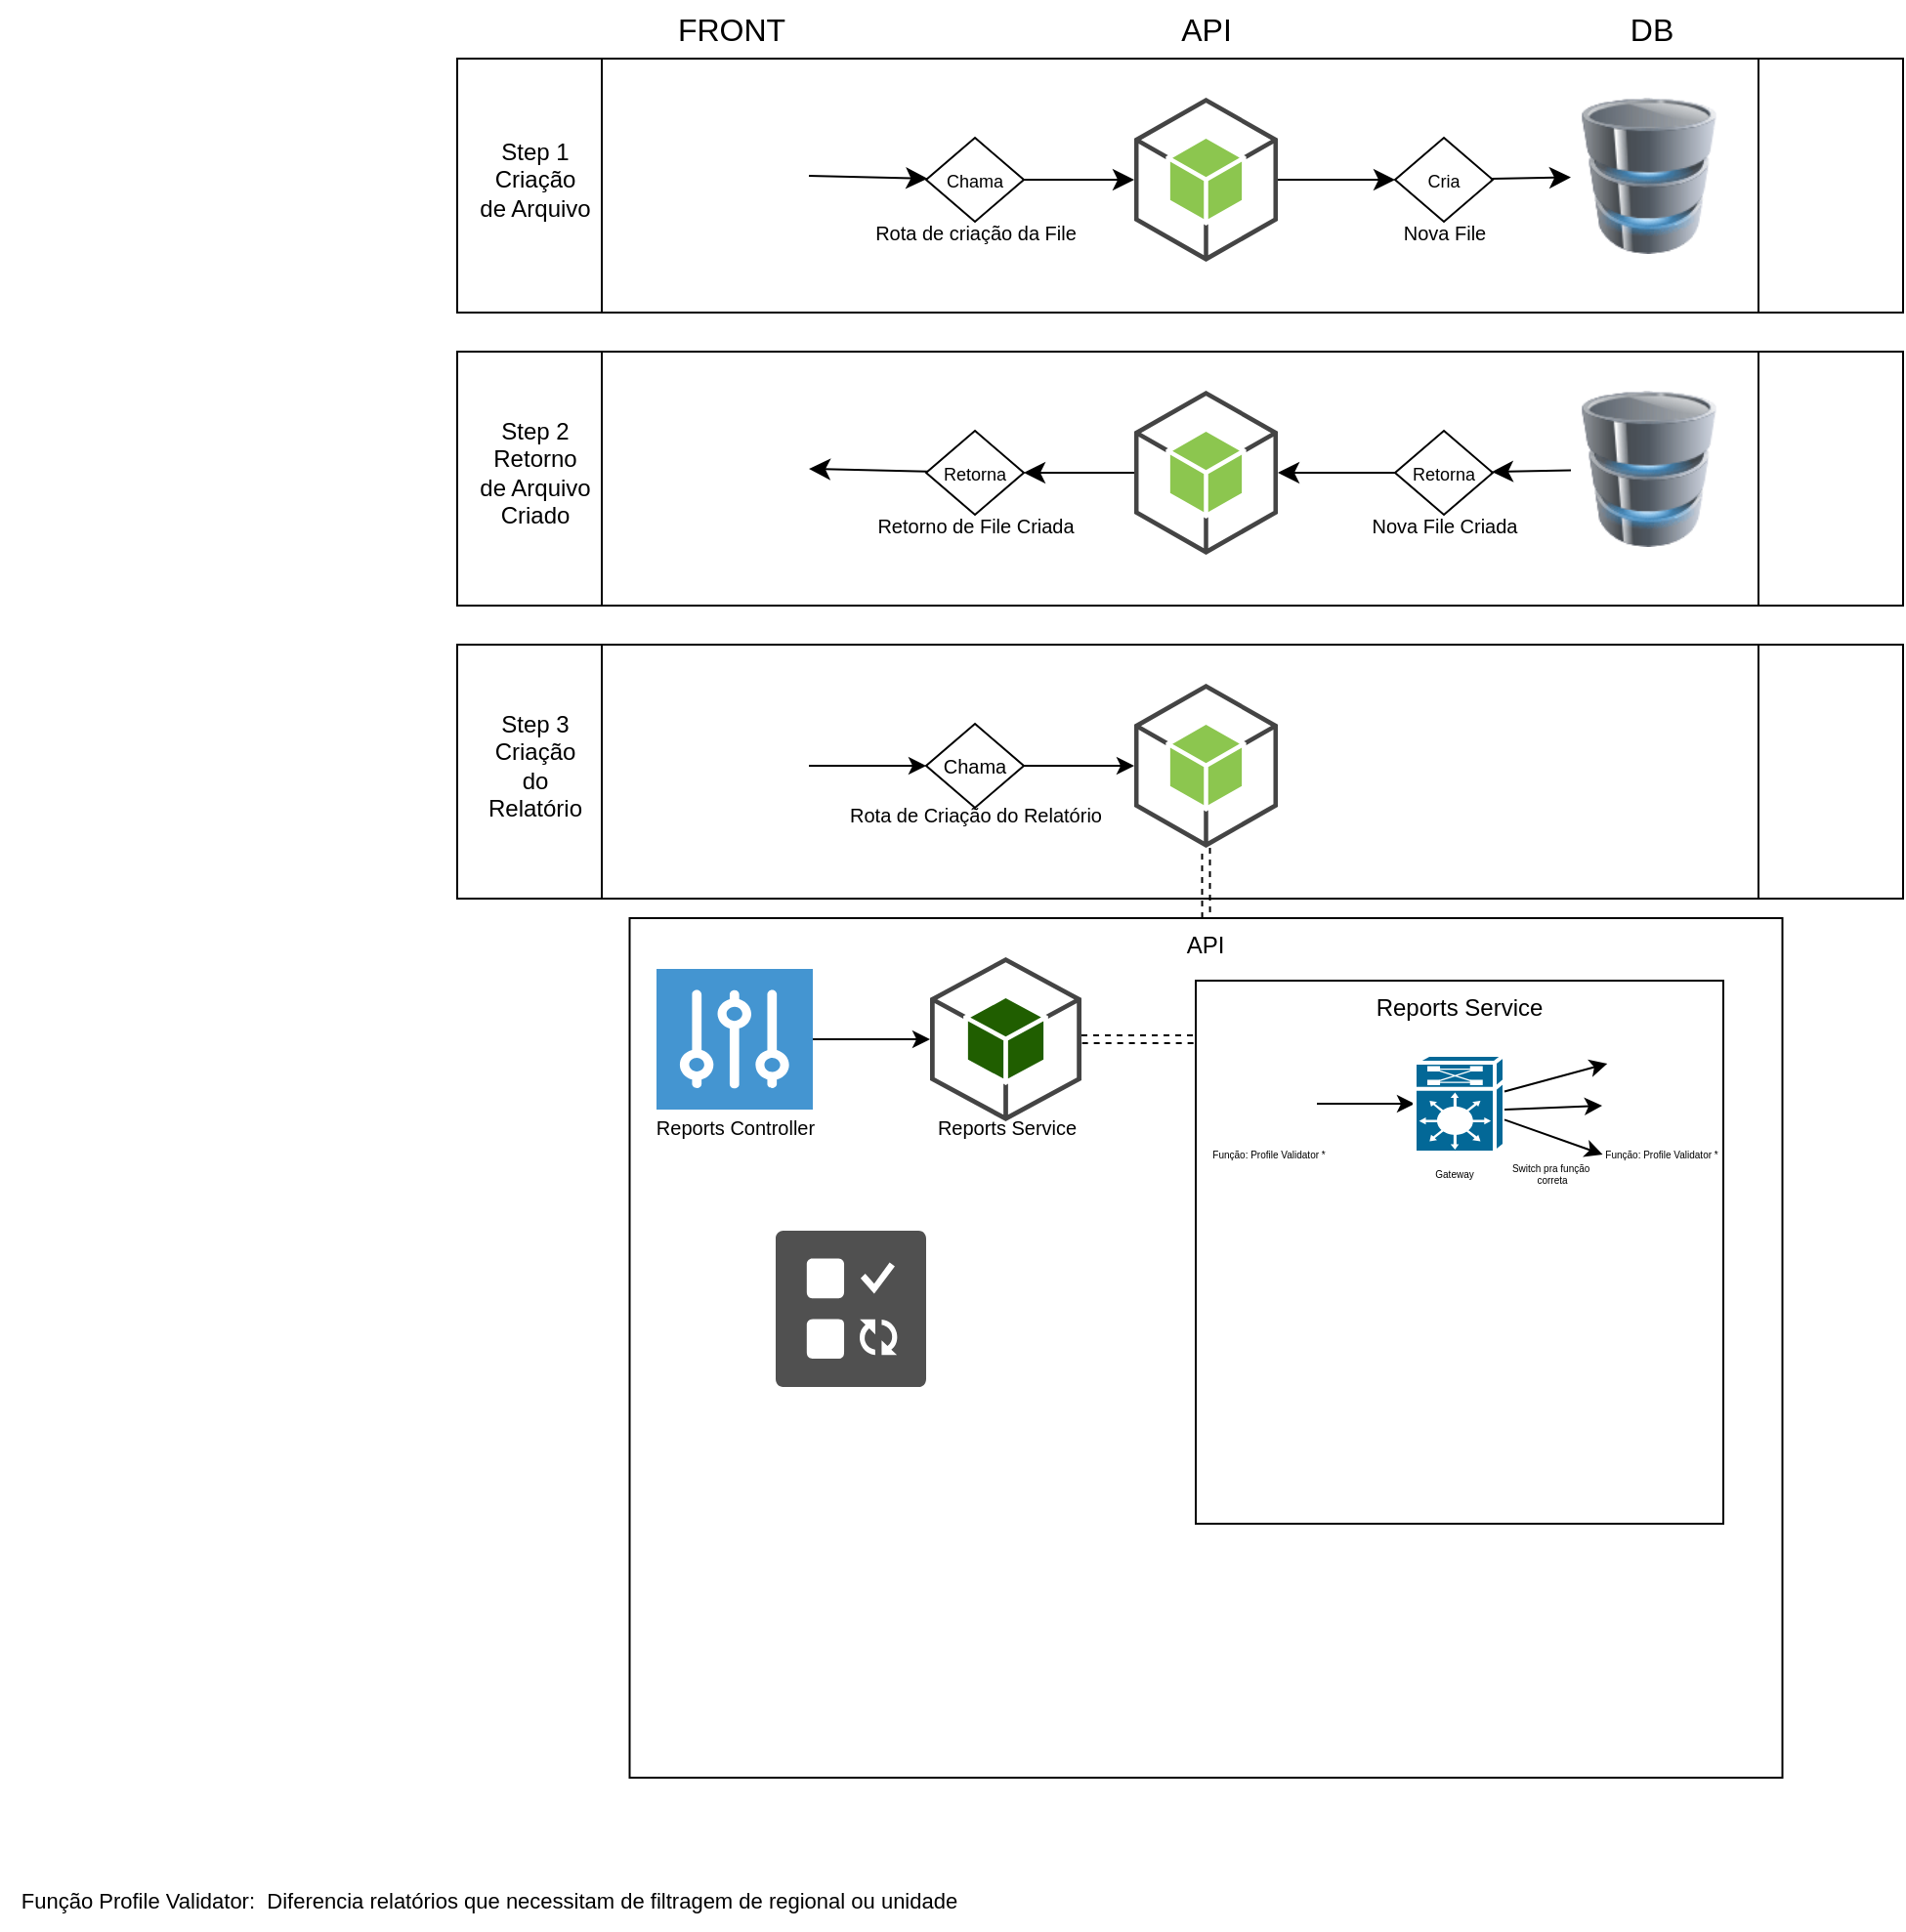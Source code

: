 <mxfile version="26.0.9">
  <diagram name="Página-1" id="n4OFaeBnygVxMkQYUXV0">
    <mxGraphModel dx="1988" dy="693" grid="1" gridSize="10" guides="1" tooltips="1" connect="1" arrows="1" fold="1" page="1" pageScale="1" pageWidth="827" pageHeight="1169" math="0" shadow="0">
      <root>
        <mxCell id="0" />
        <mxCell id="1" parent="0" />
        <mxCell id="Qy-dIYsuxtAFqcVRUnPR-9" value="API" style="whiteSpace=wrap;html=1;verticalAlign=top;dashed=0;" vertex="1" parent="1">
          <mxGeometry x="112.25" y="530" width="590" height="440" as="geometry" />
        </mxCell>
        <mxCell id="D8em1-1iNaTo4UQDTakm-21" value="" style="shape=process;whiteSpace=wrap;html=1;backgroundOutline=1;verticalAlign=top;" parent="1" vertex="1">
          <mxGeometry x="24" y="90" width="740" height="130" as="geometry" />
        </mxCell>
        <mxCell id="Qy-dIYsuxtAFqcVRUnPR-13" value="" style="edgeStyle=orthogonalEdgeStyle;rounded=0;orthogonalLoop=1;jettySize=auto;html=1;" edge="1" parent="1" source="B4rKv_sbWv2PB6B9xnxA-3" target="Qy-dIYsuxtAFqcVRUnPR-12">
          <mxGeometry relative="1" as="geometry" />
        </mxCell>
        <mxCell id="B4rKv_sbWv2PB6B9xnxA-3" value="" style="pointerEvents=1;shadow=0;dashed=0;html=1;strokeColor=none;fillColor=#4495D1;labelPosition=center;verticalLabelPosition=bottom;verticalAlign=top;align=center;outlineConnect=0;shape=mxgraph.veeam.controller;" parent="1" vertex="1">
          <mxGeometry x="126" y="556" width="80" height="72" as="geometry" />
        </mxCell>
        <mxCell id="B4rKv_sbWv2PB6B9xnxA-4" value="" style="image;html=1;image=img/lib/clip_art/computers/Database_128x128.png" parent="1" vertex="1">
          <mxGeometry x="594" y="110" width="80" height="80" as="geometry" />
        </mxCell>
        <mxCell id="B4rKv_sbWv2PB6B9xnxA-5" value="" style="shape=image;html=1;verticalAlign=top;verticalLabelPosition=bottom;labelBackgroundColor=#ffffff;imageAspect=0;aspect=fixed;image=https://cdn2.iconfinder.com/data/icons/boxicons-solid-vol-1/24/bxs-archive-in-128.png" parent="1" vertex="1">
          <mxGeometry x="312" y="870" width="88" height="88" as="geometry" />
        </mxCell>
        <mxCell id="B4rKv_sbWv2PB6B9xnxA-8" value="" style="sketch=0;pointerEvents=1;shadow=0;dashed=0;html=1;strokeColor=none;labelPosition=center;verticalLabelPosition=bottom;verticalAlign=top;align=center;fillColor=#505050;shape=mxgraph.mscae.oms.jobs" parent="1" vertex="1">
          <mxGeometry x="187" y="690" width="77" height="80" as="geometry" />
        </mxCell>
        <mxCell id="D8em1-1iNaTo4UQDTakm-8" style="edgeStyle=none;curved=1;rounded=0;orthogonalLoop=1;jettySize=auto;html=1;exitX=1;exitY=0.5;exitDx=0;exitDy=0;fontSize=12;startSize=8;endSize=8;" parent="1" source="B4rKv_sbWv2PB6B9xnxA-12" target="D8em1-1iNaTo4UQDTakm-5" edge="1">
          <mxGeometry relative="1" as="geometry" />
        </mxCell>
        <mxCell id="B4rKv_sbWv2PB6B9xnxA-12" value="" style="shape=image;html=1;verticalAlign=top;verticalLabelPosition=bottom;labelBackgroundColor=#ffffff;imageAspect=0;aspect=fixed;image=https://cdn0.iconfinder.com/data/icons/long-shadow-web-icons/512/angular-symbol-128.png" parent="1" vertex="1">
          <mxGeometry x="124" y="110" width="80" height="80" as="geometry" />
        </mxCell>
        <mxCell id="D8em1-1iNaTo4UQDTakm-15" style="edgeStyle=none;curved=1;rounded=0;orthogonalLoop=1;jettySize=auto;html=1;exitX=1;exitY=0.5;exitDx=0;exitDy=0;exitPerimeter=0;entryX=0;entryY=0.5;entryDx=0;entryDy=0;fontSize=12;startSize=8;endSize=8;" parent="1" source="B4rKv_sbWv2PB6B9xnxA-13" target="D8em1-1iNaTo4UQDTakm-12" edge="1">
          <mxGeometry relative="1" as="geometry" />
        </mxCell>
        <mxCell id="B4rKv_sbWv2PB6B9xnxA-13" value="" style="outlineConnect=0;dashed=0;verticalLabelPosition=bottom;verticalAlign=top;align=center;html=1;shape=mxgraph.aws3.android;fillColor=#8CC64F;gradientColor=none;" parent="1" vertex="1">
          <mxGeometry x="370.5" y="110" width="73.5" height="84" as="geometry" />
        </mxCell>
        <mxCell id="D8em1-1iNaTo4UQDTakm-1" value="FRONT" style="text;html=1;align=center;verticalAlign=middle;resizable=0;points=[];autosize=1;strokeColor=none;fillColor=none;fontSize=16;" parent="1" vertex="1">
          <mxGeometry x="124" y="60" width="80" height="30" as="geometry" />
        </mxCell>
        <mxCell id="D8em1-1iNaTo4UQDTakm-5" value="&lt;font style=&quot;font-size: 9px;&quot;&gt;Chama&lt;/font&gt;" style="rhombus;whiteSpace=wrap;html=1;" parent="1" vertex="1">
          <mxGeometry x="264" y="130.5" width="50" height="43" as="geometry" />
        </mxCell>
        <mxCell id="D8em1-1iNaTo4UQDTakm-6" value="Rota de criação da File" style="text;html=1;align=center;verticalAlign=middle;resizable=0;points=[];autosize=1;strokeColor=none;fillColor=none;fontSize=10;" parent="1" vertex="1">
          <mxGeometry x="224" y="164" width="130" height="30" as="geometry" />
        </mxCell>
        <mxCell id="D8em1-1iNaTo4UQDTakm-9" style="edgeStyle=none;curved=1;rounded=0;orthogonalLoop=1;jettySize=auto;html=1;exitX=1;exitY=0.5;exitDx=0;exitDy=0;entryX=0;entryY=0.5;entryDx=0;entryDy=0;entryPerimeter=0;fontSize=12;startSize=8;endSize=8;" parent="1" source="D8em1-1iNaTo4UQDTakm-5" target="B4rKv_sbWv2PB6B9xnxA-13" edge="1">
          <mxGeometry relative="1" as="geometry" />
        </mxCell>
        <mxCell id="D8em1-1iNaTo4UQDTakm-10" value="API" style="text;html=1;align=center;verticalAlign=middle;resizable=0;points=[];autosize=1;strokeColor=none;fillColor=none;fontSize=16;" parent="1" vertex="1">
          <mxGeometry x="382.25" y="60" width="50" height="30" as="geometry" />
        </mxCell>
        <mxCell id="D8em1-1iNaTo4UQDTakm-16" value="" style="edgeStyle=none;curved=1;rounded=0;orthogonalLoop=1;jettySize=auto;html=1;fontSize=12;startSize=8;endSize=8;" parent="1" source="D8em1-1iNaTo4UQDTakm-12" target="B4rKv_sbWv2PB6B9xnxA-4" edge="1">
          <mxGeometry relative="1" as="geometry" />
        </mxCell>
        <mxCell id="D8em1-1iNaTo4UQDTakm-12" value="&lt;font style=&quot;font-size: 9px;&quot;&gt;Cria&lt;/font&gt;" style="rhombus;whiteSpace=wrap;html=1;" parent="1" vertex="1">
          <mxGeometry x="504" y="130.5" width="50" height="43" as="geometry" />
        </mxCell>
        <mxCell id="D8em1-1iNaTo4UQDTakm-14" value="Nova File" style="text;html=1;align=center;verticalAlign=middle;resizable=0;points=[];autosize=1;strokeColor=none;fillColor=none;fontSize=10;" parent="1" vertex="1">
          <mxGeometry x="494" y="164" width="70" height="30" as="geometry" />
        </mxCell>
        <mxCell id="D8em1-1iNaTo4UQDTakm-22" value="Step 1&lt;br&gt;Criação de Arquivo" style="text;html=1;align=center;verticalAlign=middle;whiteSpace=wrap;rounded=0;" parent="1" vertex="1">
          <mxGeometry x="34" y="125.25" width="60" height="53.5" as="geometry" />
        </mxCell>
        <mxCell id="D8em1-1iNaTo4UQDTakm-24" value="" style="shape=process;whiteSpace=wrap;html=1;backgroundOutline=1;verticalAlign=top;" parent="1" vertex="1">
          <mxGeometry x="24" y="240" width="740" height="130" as="geometry" />
        </mxCell>
        <mxCell id="D8em1-1iNaTo4UQDTakm-26" value="" style="image;html=1;image=img/lib/clip_art/computers/Database_128x128.png" parent="1" vertex="1">
          <mxGeometry x="594" y="260" width="80" height="80" as="geometry" />
        </mxCell>
        <mxCell id="D8em1-1iNaTo4UQDTakm-27" style="edgeStyle=none;curved=1;rounded=0;orthogonalLoop=1;jettySize=auto;html=1;fontSize=12;startSize=8;endSize=8;entryX=1;entryY=0.5;entryDx=0;entryDy=0;" parent="1" source="D8em1-1iNaTo4UQDTakm-31" target="D8em1-1iNaTo4UQDTakm-28" edge="1">
          <mxGeometry relative="1" as="geometry" />
        </mxCell>
        <mxCell id="D8em1-1iNaTo4UQDTakm-28" value="" style="shape=image;html=1;verticalAlign=top;verticalLabelPosition=bottom;labelBackgroundColor=#ffffff;imageAspect=0;aspect=fixed;image=https://cdn0.iconfinder.com/data/icons/long-shadow-web-icons/512/angular-symbol-128.png" parent="1" vertex="1">
          <mxGeometry x="124" y="260" width="80" height="80" as="geometry" />
        </mxCell>
        <mxCell id="D8em1-1iNaTo4UQDTakm-29" style="edgeStyle=none;curved=1;rounded=0;orthogonalLoop=1;jettySize=auto;html=1;exitX=0;exitY=0.5;exitDx=0;exitDy=0;entryX=1;entryY=0.5;entryDx=0;entryDy=0;fontSize=12;startSize=8;endSize=8;entryPerimeter=0;" parent="1" source="D8em1-1iNaTo4UQDTakm-35" target="D8em1-1iNaTo4UQDTakm-30" edge="1">
          <mxGeometry relative="1" as="geometry" />
        </mxCell>
        <mxCell id="D8em1-1iNaTo4UQDTakm-30" value="" style="outlineConnect=0;dashed=0;verticalLabelPosition=bottom;verticalAlign=top;align=center;html=1;shape=mxgraph.aws3.android;fillColor=#8CC64F;gradientColor=none;" parent="1" vertex="1">
          <mxGeometry x="370.5" y="260" width="73.5" height="84" as="geometry" />
        </mxCell>
        <mxCell id="D8em1-1iNaTo4UQDTakm-31" value="&lt;font style=&quot;font-size: 9px;&quot;&gt;Retorna&lt;/font&gt;" style="rhombus;whiteSpace=wrap;html=1;" parent="1" vertex="1">
          <mxGeometry x="264" y="280.5" width="50" height="43" as="geometry" />
        </mxCell>
        <mxCell id="D8em1-1iNaTo4UQDTakm-32" value="Retorno de File Criada" style="text;html=1;align=center;verticalAlign=middle;resizable=0;points=[];autosize=1;strokeColor=none;fillColor=none;fontSize=10;" parent="1" vertex="1">
          <mxGeometry x="229" y="314" width="120" height="30" as="geometry" />
        </mxCell>
        <mxCell id="D8em1-1iNaTo4UQDTakm-33" style="edgeStyle=none;curved=1;rounded=0;orthogonalLoop=1;jettySize=auto;html=1;exitX=0;exitY=0.5;exitDx=0;exitDy=0;entryX=1;entryY=0.5;entryDx=0;entryDy=0;fontSize=12;startSize=8;endSize=8;exitPerimeter=0;" parent="1" source="D8em1-1iNaTo4UQDTakm-30" target="D8em1-1iNaTo4UQDTakm-31" edge="1">
          <mxGeometry relative="1" as="geometry" />
        </mxCell>
        <mxCell id="D8em1-1iNaTo4UQDTakm-34" value="" style="edgeStyle=none;curved=1;rounded=0;orthogonalLoop=1;jettySize=auto;html=1;fontSize=12;startSize=8;endSize=8;" parent="1" source="D8em1-1iNaTo4UQDTakm-26" target="D8em1-1iNaTo4UQDTakm-35" edge="1">
          <mxGeometry relative="1" as="geometry" />
        </mxCell>
        <mxCell id="D8em1-1iNaTo4UQDTakm-35" value="&lt;font style=&quot;font-size: 9px;&quot;&gt;Retorna&lt;/font&gt;" style="rhombus;whiteSpace=wrap;html=1;" parent="1" vertex="1">
          <mxGeometry x="504" y="280.5" width="50" height="43" as="geometry" />
        </mxCell>
        <mxCell id="D8em1-1iNaTo4UQDTakm-36" value="Nova File Criada" style="text;html=1;align=center;verticalAlign=middle;resizable=0;points=[];autosize=1;strokeColor=none;fillColor=none;fontSize=10;" parent="1" vertex="1">
          <mxGeometry x="479" y="314" width="100" height="30" as="geometry" />
        </mxCell>
        <mxCell id="D8em1-1iNaTo4UQDTakm-37" value="Step 2&lt;br&gt;Retorno de Arquivo&lt;div&gt;Criado&lt;/div&gt;" style="text;html=1;align=center;verticalAlign=middle;whiteSpace=wrap;rounded=0;" parent="1" vertex="1">
          <mxGeometry x="34" y="275.25" width="60" height="53.5" as="geometry" />
        </mxCell>
        <mxCell id="D8em1-1iNaTo4UQDTakm-38" value="DB" style="text;html=1;align=center;verticalAlign=middle;resizable=0;points=[];autosize=1;strokeColor=none;fillColor=none;fontSize=16;" parent="1" vertex="1">
          <mxGeometry x="610" y="60" width="50" height="30" as="geometry" />
        </mxCell>
        <mxCell id="D8em1-1iNaTo4UQDTakm-52" value="" style="shape=process;whiteSpace=wrap;html=1;backgroundOutline=1;verticalAlign=top;" parent="1" vertex="1">
          <mxGeometry x="24" y="390" width="740" height="130" as="geometry" />
        </mxCell>
        <mxCell id="D8em1-1iNaTo4UQDTakm-64" value="Step 3&lt;br&gt;Criação do Relatório" style="text;html=1;align=center;verticalAlign=middle;whiteSpace=wrap;rounded=0;" parent="1" vertex="1">
          <mxGeometry x="34" y="425.25" width="60" height="53.5" as="geometry" />
        </mxCell>
        <mxCell id="Qy-dIYsuxtAFqcVRUnPR-1" value="" style="shape=image;html=1;verticalAlign=top;verticalLabelPosition=bottom;labelBackgroundColor=#ffffff;imageAspect=0;aspect=fixed;image=https://cdn0.iconfinder.com/data/icons/long-shadow-web-icons/512/angular-symbol-128.png" vertex="1" parent="1">
          <mxGeometry x="124" y="412" width="80" height="80" as="geometry" />
        </mxCell>
        <mxCell id="Qy-dIYsuxtAFqcVRUnPR-8" value="" style="edgeStyle=orthogonalEdgeStyle;rounded=0;orthogonalLoop=1;jettySize=auto;html=1;" edge="1" parent="1" source="Qy-dIYsuxtAFqcVRUnPR-2" target="Qy-dIYsuxtAFqcVRUnPR-7">
          <mxGeometry relative="1" as="geometry" />
        </mxCell>
        <mxCell id="Qy-dIYsuxtAFqcVRUnPR-2" value="&lt;font size=&quot;1&quot;&gt;Chama&lt;/font&gt;" style="rhombus;whiteSpace=wrap;html=1;" vertex="1" parent="1">
          <mxGeometry x="264" y="430.5" width="50" height="43" as="geometry" />
        </mxCell>
        <mxCell id="Qy-dIYsuxtAFqcVRUnPR-4" style="edgeStyle=orthogonalEdgeStyle;rounded=0;orthogonalLoop=1;jettySize=auto;html=1;entryX=0;entryY=0.5;entryDx=0;entryDy=0;" edge="1" parent="1" source="Qy-dIYsuxtAFqcVRUnPR-1" target="Qy-dIYsuxtAFqcVRUnPR-2">
          <mxGeometry relative="1" as="geometry" />
        </mxCell>
        <mxCell id="Qy-dIYsuxtAFqcVRUnPR-6" value="Rota de Criação do Relatório" style="text;html=1;align=center;verticalAlign=middle;resizable=0;points=[];autosize=1;strokeColor=none;fillColor=none;fontSize=10;" vertex="1" parent="1">
          <mxGeometry x="214" y="462" width="150" height="30" as="geometry" />
        </mxCell>
        <mxCell id="Qy-dIYsuxtAFqcVRUnPR-10" value="" style="edgeStyle=orthogonalEdgeStyle;rounded=0;orthogonalLoop=1;jettySize=auto;html=1;dashed=1;shape=link;" edge="1" parent="1" source="Qy-dIYsuxtAFqcVRUnPR-7" target="Qy-dIYsuxtAFqcVRUnPR-9">
          <mxGeometry relative="1" as="geometry" />
        </mxCell>
        <mxCell id="Qy-dIYsuxtAFqcVRUnPR-7" value="" style="outlineConnect=0;dashed=0;verticalLabelPosition=bottom;verticalAlign=top;align=center;html=1;shape=mxgraph.aws3.android;fillColor=#8CC64F;gradientColor=none;" vertex="1" parent="1">
          <mxGeometry x="370.5" y="410" width="73.5" height="84" as="geometry" />
        </mxCell>
        <mxCell id="Qy-dIYsuxtAFqcVRUnPR-11" value="Reports Controller" style="text;html=1;align=center;verticalAlign=middle;resizable=0;points=[];autosize=1;strokeColor=none;fillColor=none;fontSize=10;" vertex="1" parent="1">
          <mxGeometry x="116" y="622" width="100" height="30" as="geometry" />
        </mxCell>
        <mxCell id="Qy-dIYsuxtAFqcVRUnPR-18" value="" style="edgeStyle=orthogonalEdgeStyle;rounded=0;orthogonalLoop=1;jettySize=auto;html=1;shape=link;dashed=1;entryX=0.04;entryY=0.144;entryDx=0;entryDy=0;entryPerimeter=0;" edge="1" parent="1" source="Qy-dIYsuxtAFqcVRUnPR-12" target="Qy-dIYsuxtAFqcVRUnPR-17">
          <mxGeometry relative="1" as="geometry">
            <Array as="points">
              <mxPoint x="413" y="592" />
            </Array>
          </mxGeometry>
        </mxCell>
        <mxCell id="Qy-dIYsuxtAFqcVRUnPR-12" value="" style="outlineConnect=0;dashed=0;verticalLabelPosition=bottom;verticalAlign=top;align=center;html=1;shape=mxgraph.aws3.android;fillColor=#205E00;gradientColor=none;" vertex="1" parent="1">
          <mxGeometry x="266" y="550" width="77.5" height="84" as="geometry" />
        </mxCell>
        <mxCell id="Qy-dIYsuxtAFqcVRUnPR-14" value="Reports Service" style="text;html=1;align=center;verticalAlign=middle;resizable=0;points=[];autosize=1;strokeColor=none;fillColor=none;fontSize=10;" vertex="1" parent="1">
          <mxGeometry x="259.75" y="622" width="90" height="30" as="geometry" />
        </mxCell>
        <mxCell id="Qy-dIYsuxtAFqcVRUnPR-17" value="Reports Service" style="whiteSpace=wrap;html=1;verticalAlign=top;dashed=0;" vertex="1" parent="1">
          <mxGeometry x="402" y="562" width="270" height="278" as="geometry" />
        </mxCell>
        <mxCell id="Qy-dIYsuxtAFqcVRUnPR-22" value="" style="edgeStyle=orthogonalEdgeStyle;rounded=0;orthogonalLoop=1;jettySize=auto;html=1;" edge="1" parent="1" source="Qy-dIYsuxtAFqcVRUnPR-16" target="B4rKv_sbWv2PB6B9xnxA-11">
          <mxGeometry relative="1" as="geometry" />
        </mxCell>
        <mxCell id="Qy-dIYsuxtAFqcVRUnPR-16" value="" style="shape=image;html=1;verticalAlign=top;verticalLabelPosition=bottom;labelBackgroundColor=#ffffff;imageAspect=0;aspect=fixed;image=https://cdn4.iconfinder.com/data/icons/scripting-and-programming-languages/512/js-128.png" vertex="1" parent="1">
          <mxGeometry x="414" y="600" width="50" height="50" as="geometry" />
        </mxCell>
        <mxCell id="Qy-dIYsuxtAFqcVRUnPR-20" value="Função: Profile Validator *" style="text;html=1;align=center;verticalAlign=middle;resizable=0;points=[];autosize=1;strokeColor=none;fillColor=none;fontSize=5;" vertex="1" parent="1">
          <mxGeometry x="399" y="640" width="80" height="20" as="geometry" />
        </mxCell>
        <mxCell id="Qy-dIYsuxtAFqcVRUnPR-21" value="&lt;div style=&quot;&quot;&gt;&lt;font style=&quot;font-size: 11px;&quot;&gt;Função Profile Validator:&amp;nbsp; Diferencia relatórios que&amp;nbsp;&lt;/font&gt;&lt;span style=&quot;font-size: 11px; background-color: transparent; color: light-dark(rgb(0, 0, 0), rgb(255, 255, 255));&quot;&gt;necessitam de filtragem de regional&amp;nbsp;&lt;/span&gt;&lt;span style=&quot;font-size: 11px; background-color: transparent; color: light-dark(rgb(0, 0, 0), rgb(255, 255, 255));&quot;&gt;ou unidade&lt;/span&gt;&lt;/div&gt;" style="text;html=1;align=center;verticalAlign=middle;resizable=0;points=[];autosize=1;strokeColor=none;fillColor=none;" vertex="1" parent="1">
          <mxGeometry x="-210" y="1018" width="500" height="30" as="geometry" />
        </mxCell>
        <mxCell id="B4rKv_sbWv2PB6B9xnxA-11" value="" style="shape=mxgraph.cisco.misc.route_switch_processor;html=1;pointerEvents=1;dashed=0;fillColor=#036897;strokeColor=#ffffff;strokeWidth=2;verticalLabelPosition=bottom;verticalAlign=top;align=center;outlineConnect=0;" parent="1" vertex="1">
          <mxGeometry x="514" y="600" width="46" height="50" as="geometry" />
        </mxCell>
        <mxCell id="Qy-dIYsuxtAFqcVRUnPR-23" value="Gateway" style="text;html=1;align=center;verticalAlign=middle;resizable=0;points=[];autosize=1;strokeColor=none;fillColor=none;fontSize=5;" vertex="1" parent="1">
          <mxGeometry x="514" y="650" width="40" height="20" as="geometry" />
        </mxCell>
        <mxCell id="Qy-dIYsuxtAFqcVRUnPR-24" value="" style="shape=image;html=1;verticalAlign=top;verticalLabelPosition=bottom;labelBackgroundColor=#ffffff;imageAspect=0;aspect=fixed;image=https://cdn4.iconfinder.com/data/icons/scripting-and-programming-languages/512/js-128.png" vertex="1" parent="1">
          <mxGeometry x="610" y="600" width="50" height="50" as="geometry" />
        </mxCell>
        <mxCell id="Qy-dIYsuxtAFqcVRUnPR-28" value="" style="endArrow=classic;html=1;rounded=0;entryX=0.005;entryY=1.02;entryDx=0;entryDy=0;entryPerimeter=0;" edge="1" parent="1" source="B4rKv_sbWv2PB6B9xnxA-11" target="Qy-dIYsuxtAFqcVRUnPR-24">
          <mxGeometry width="50" height="50" relative="1" as="geometry">
            <mxPoint x="540" y="626.88" as="sourcePoint" />
            <mxPoint x="609" y="647.13" as="targetPoint" />
          </mxGeometry>
        </mxCell>
        <mxCell id="Qy-dIYsuxtAFqcVRUnPR-29" value="" style="endArrow=classic;html=1;rounded=0;entryX=0.053;entryY=0.089;entryDx=0;entryDy=0;entryPerimeter=0;" edge="1" parent="1" source="B4rKv_sbWv2PB6B9xnxA-11" target="Qy-dIYsuxtAFqcVRUnPR-24">
          <mxGeometry width="50" height="50" relative="1" as="geometry">
            <mxPoint x="561" y="615.13" as="sourcePoint" />
            <mxPoint x="610" y="600.0" as="targetPoint" />
          </mxGeometry>
        </mxCell>
        <mxCell id="Qy-dIYsuxtAFqcVRUnPR-30" value="" style="endArrow=classic;html=1;rounded=0;" edge="1" parent="1" target="Qy-dIYsuxtAFqcVRUnPR-24">
          <mxGeometry width="50" height="50" relative="1" as="geometry">
            <mxPoint x="560" y="628.0" as="sourcePoint" />
            <mxPoint x="609" y="612.87" as="targetPoint" />
          </mxGeometry>
        </mxCell>
        <mxCell id="Qy-dIYsuxtAFqcVRUnPR-32" value="Função: Profile Validator *" style="text;html=1;align=center;verticalAlign=middle;resizable=0;points=[];autosize=1;strokeColor=none;fillColor=none;fontSize=5;" vertex="1" parent="1">
          <mxGeometry x="600" y="640" width="80" height="20" as="geometry" />
        </mxCell>
        <mxCell id="Qy-dIYsuxtAFqcVRUnPR-33" value="Switch pra função&amp;nbsp;&lt;div&gt;correta&lt;/div&gt;" style="text;html=1;align=center;verticalAlign=middle;resizable=0;points=[];autosize=1;strokeColor=none;fillColor=none;fontSize=5;" vertex="1" parent="1">
          <mxGeometry x="554" y="645" width="60" height="30" as="geometry" />
        </mxCell>
      </root>
    </mxGraphModel>
  </diagram>
</mxfile>
